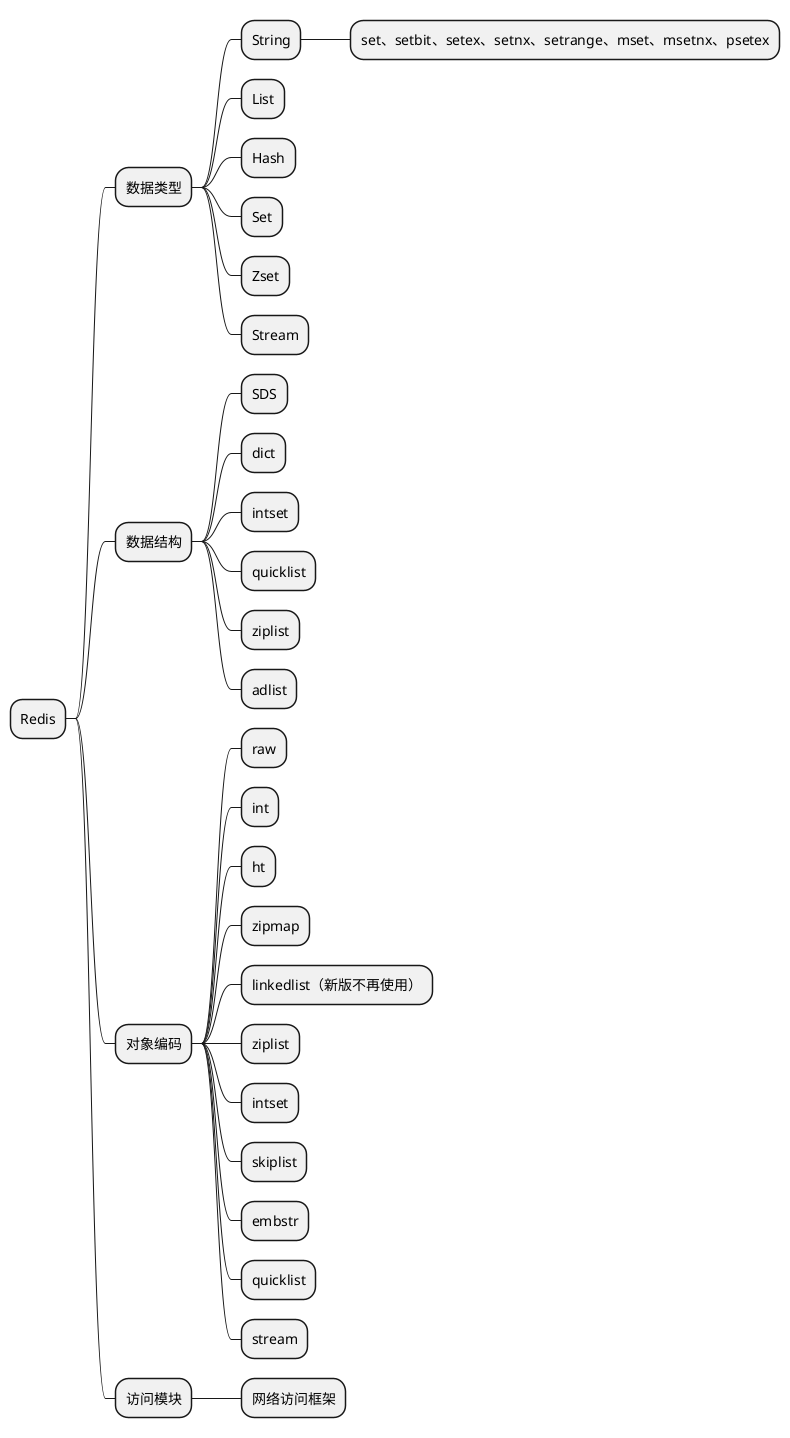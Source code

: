 @startmindmap
* Redis
** 数据类型
*** String
**** set、setbit、setex、setnx、setrange、mset、msetnx、psetex
*** List
*** Hash
*** Set
*** Zset
*** Stream
** 数据结构
*** SDS
*** dict
*** intset
*** quicklist
*** ziplist
*** adlist
** 对象编码
*** raw
*** int
*** ht
*** zipmap
*** linkedlist（新版不再使用）
*** ziplist
*** intset
*** skiplist
*** embstr
*** quicklist
*** stream
** 访问模块
*** 网络访问框架
@endmindmap